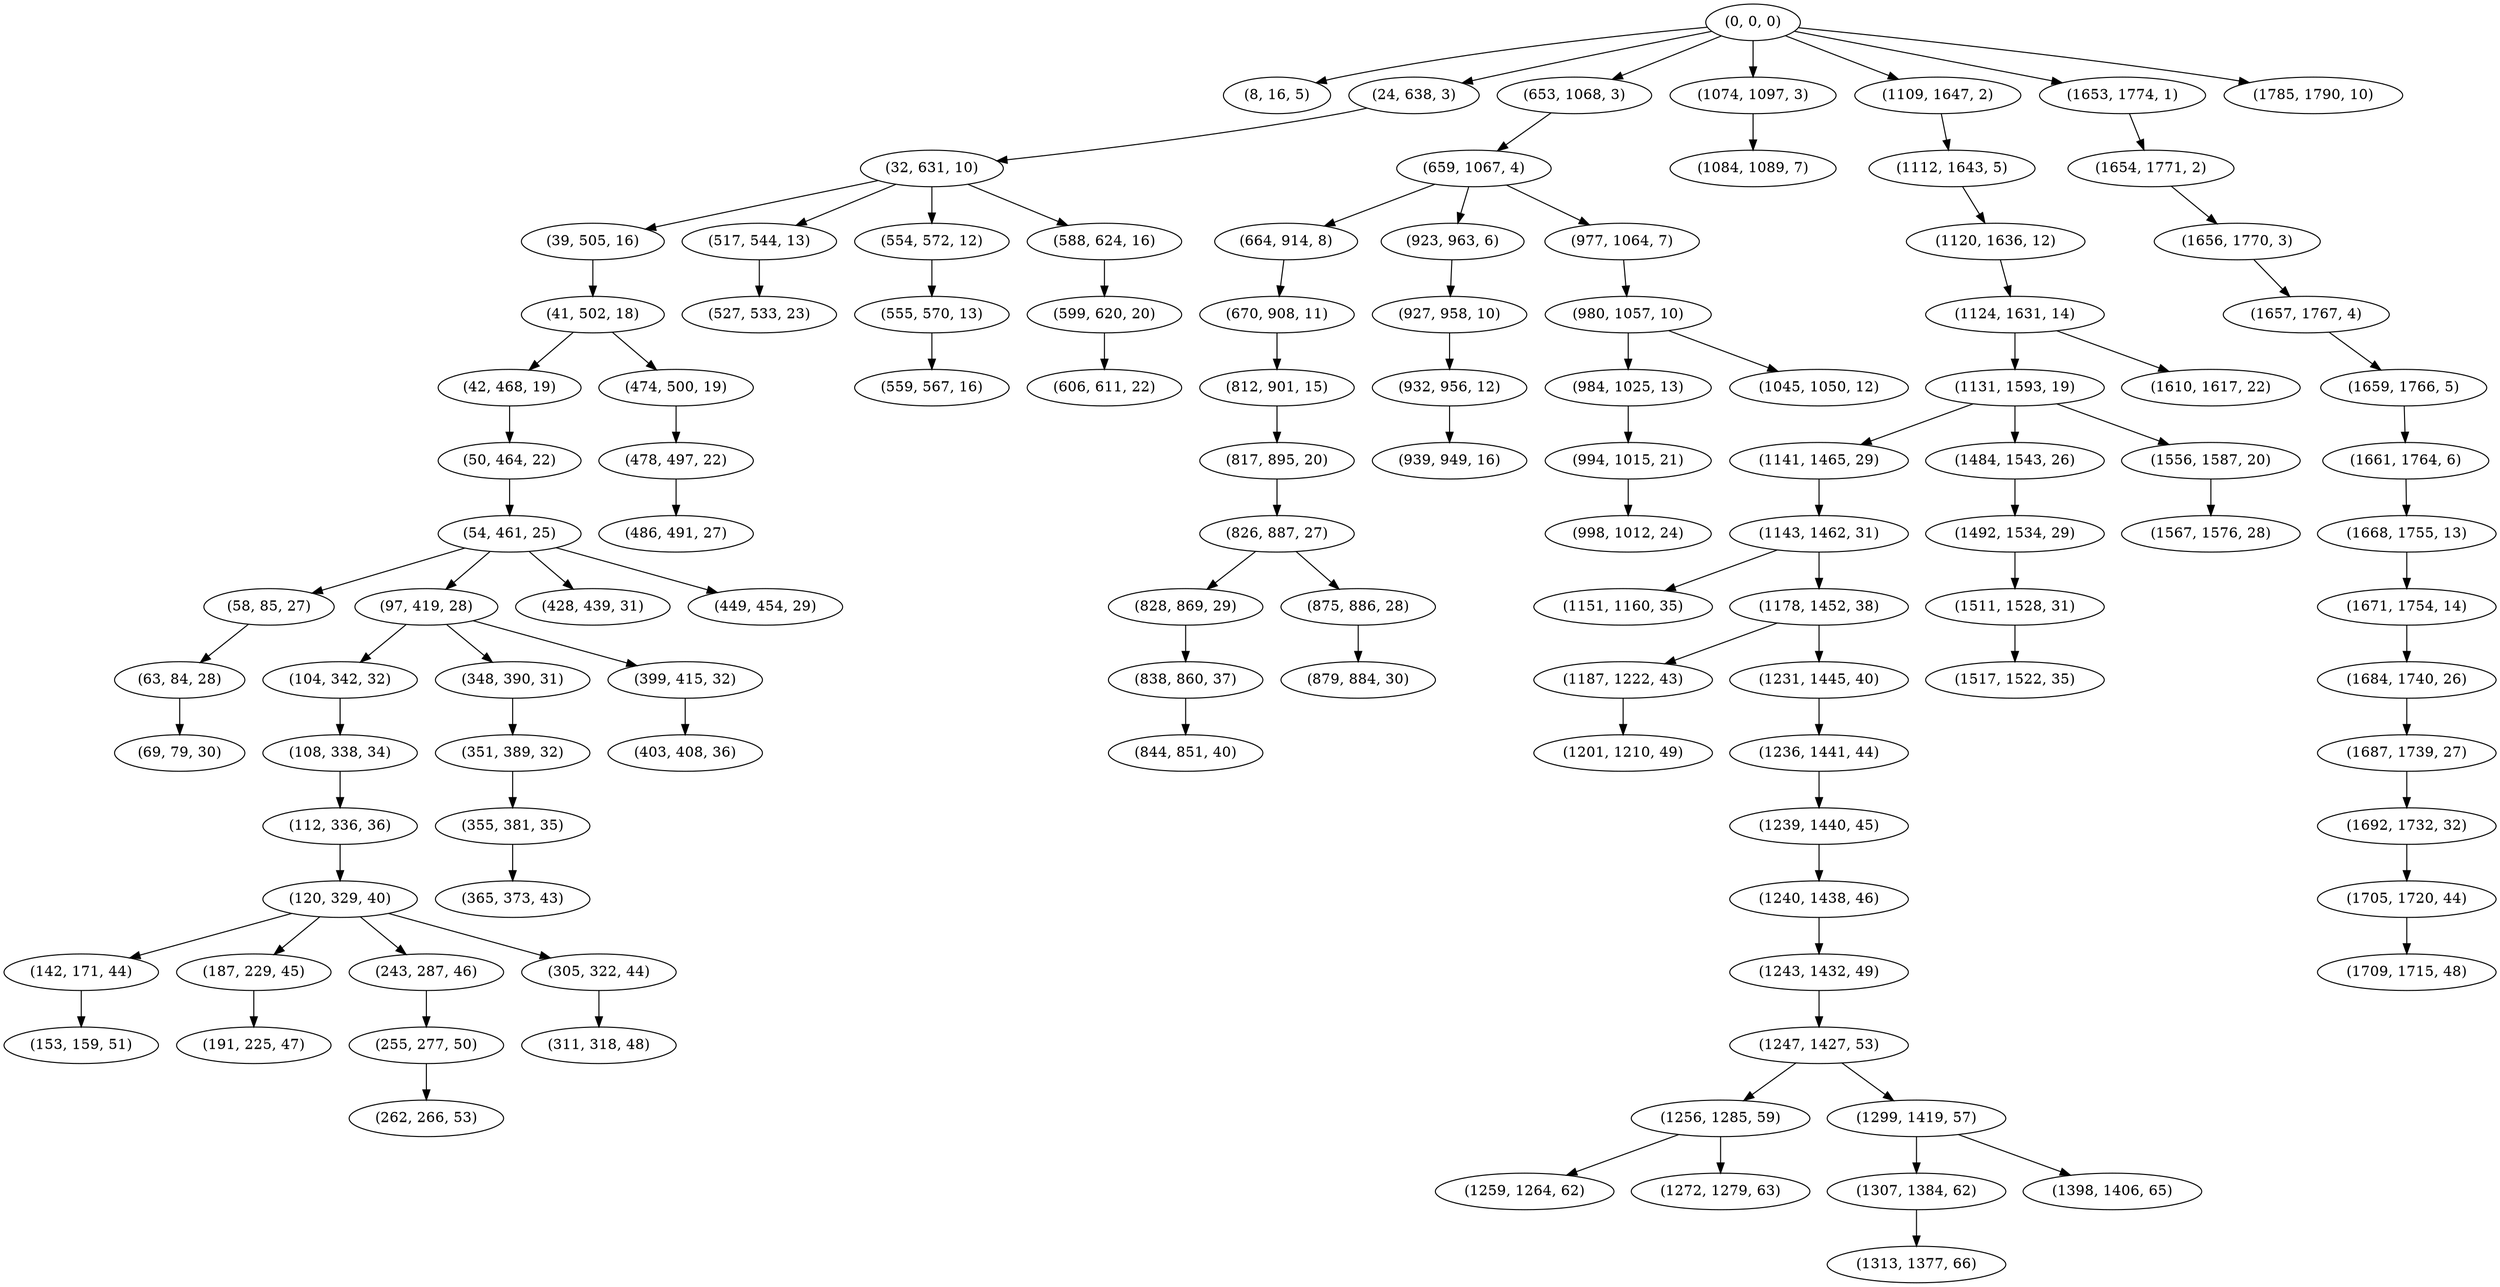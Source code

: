 digraph tree {
    "(0, 0, 0)";
    "(8, 16, 5)";
    "(24, 638, 3)";
    "(32, 631, 10)";
    "(39, 505, 16)";
    "(41, 502, 18)";
    "(42, 468, 19)";
    "(50, 464, 22)";
    "(54, 461, 25)";
    "(58, 85, 27)";
    "(63, 84, 28)";
    "(69, 79, 30)";
    "(97, 419, 28)";
    "(104, 342, 32)";
    "(108, 338, 34)";
    "(112, 336, 36)";
    "(120, 329, 40)";
    "(142, 171, 44)";
    "(153, 159, 51)";
    "(187, 229, 45)";
    "(191, 225, 47)";
    "(243, 287, 46)";
    "(255, 277, 50)";
    "(262, 266, 53)";
    "(305, 322, 44)";
    "(311, 318, 48)";
    "(348, 390, 31)";
    "(351, 389, 32)";
    "(355, 381, 35)";
    "(365, 373, 43)";
    "(399, 415, 32)";
    "(403, 408, 36)";
    "(428, 439, 31)";
    "(449, 454, 29)";
    "(474, 500, 19)";
    "(478, 497, 22)";
    "(486, 491, 27)";
    "(517, 544, 13)";
    "(527, 533, 23)";
    "(554, 572, 12)";
    "(555, 570, 13)";
    "(559, 567, 16)";
    "(588, 624, 16)";
    "(599, 620, 20)";
    "(606, 611, 22)";
    "(653, 1068, 3)";
    "(659, 1067, 4)";
    "(664, 914, 8)";
    "(670, 908, 11)";
    "(812, 901, 15)";
    "(817, 895, 20)";
    "(826, 887, 27)";
    "(828, 869, 29)";
    "(838, 860, 37)";
    "(844, 851, 40)";
    "(875, 886, 28)";
    "(879, 884, 30)";
    "(923, 963, 6)";
    "(927, 958, 10)";
    "(932, 956, 12)";
    "(939, 949, 16)";
    "(977, 1064, 7)";
    "(980, 1057, 10)";
    "(984, 1025, 13)";
    "(994, 1015, 21)";
    "(998, 1012, 24)";
    "(1045, 1050, 12)";
    "(1074, 1097, 3)";
    "(1084, 1089, 7)";
    "(1109, 1647, 2)";
    "(1112, 1643, 5)";
    "(1120, 1636, 12)";
    "(1124, 1631, 14)";
    "(1131, 1593, 19)";
    "(1141, 1465, 29)";
    "(1143, 1462, 31)";
    "(1151, 1160, 35)";
    "(1178, 1452, 38)";
    "(1187, 1222, 43)";
    "(1201, 1210, 49)";
    "(1231, 1445, 40)";
    "(1236, 1441, 44)";
    "(1239, 1440, 45)";
    "(1240, 1438, 46)";
    "(1243, 1432, 49)";
    "(1247, 1427, 53)";
    "(1256, 1285, 59)";
    "(1259, 1264, 62)";
    "(1272, 1279, 63)";
    "(1299, 1419, 57)";
    "(1307, 1384, 62)";
    "(1313, 1377, 66)";
    "(1398, 1406, 65)";
    "(1484, 1543, 26)";
    "(1492, 1534, 29)";
    "(1511, 1528, 31)";
    "(1517, 1522, 35)";
    "(1556, 1587, 20)";
    "(1567, 1576, 28)";
    "(1610, 1617, 22)";
    "(1653, 1774, 1)";
    "(1654, 1771, 2)";
    "(1656, 1770, 3)";
    "(1657, 1767, 4)";
    "(1659, 1766, 5)";
    "(1661, 1764, 6)";
    "(1668, 1755, 13)";
    "(1671, 1754, 14)";
    "(1684, 1740, 26)";
    "(1687, 1739, 27)";
    "(1692, 1732, 32)";
    "(1705, 1720, 44)";
    "(1709, 1715, 48)";
    "(1785, 1790, 10)";
    "(0, 0, 0)" -> "(8, 16, 5)";
    "(0, 0, 0)" -> "(24, 638, 3)";
    "(0, 0, 0)" -> "(653, 1068, 3)";
    "(0, 0, 0)" -> "(1074, 1097, 3)";
    "(0, 0, 0)" -> "(1109, 1647, 2)";
    "(0, 0, 0)" -> "(1653, 1774, 1)";
    "(0, 0, 0)" -> "(1785, 1790, 10)";
    "(24, 638, 3)" -> "(32, 631, 10)";
    "(32, 631, 10)" -> "(39, 505, 16)";
    "(32, 631, 10)" -> "(517, 544, 13)";
    "(32, 631, 10)" -> "(554, 572, 12)";
    "(32, 631, 10)" -> "(588, 624, 16)";
    "(39, 505, 16)" -> "(41, 502, 18)";
    "(41, 502, 18)" -> "(42, 468, 19)";
    "(41, 502, 18)" -> "(474, 500, 19)";
    "(42, 468, 19)" -> "(50, 464, 22)";
    "(50, 464, 22)" -> "(54, 461, 25)";
    "(54, 461, 25)" -> "(58, 85, 27)";
    "(54, 461, 25)" -> "(97, 419, 28)";
    "(54, 461, 25)" -> "(428, 439, 31)";
    "(54, 461, 25)" -> "(449, 454, 29)";
    "(58, 85, 27)" -> "(63, 84, 28)";
    "(63, 84, 28)" -> "(69, 79, 30)";
    "(97, 419, 28)" -> "(104, 342, 32)";
    "(97, 419, 28)" -> "(348, 390, 31)";
    "(97, 419, 28)" -> "(399, 415, 32)";
    "(104, 342, 32)" -> "(108, 338, 34)";
    "(108, 338, 34)" -> "(112, 336, 36)";
    "(112, 336, 36)" -> "(120, 329, 40)";
    "(120, 329, 40)" -> "(142, 171, 44)";
    "(120, 329, 40)" -> "(187, 229, 45)";
    "(120, 329, 40)" -> "(243, 287, 46)";
    "(120, 329, 40)" -> "(305, 322, 44)";
    "(142, 171, 44)" -> "(153, 159, 51)";
    "(187, 229, 45)" -> "(191, 225, 47)";
    "(243, 287, 46)" -> "(255, 277, 50)";
    "(255, 277, 50)" -> "(262, 266, 53)";
    "(305, 322, 44)" -> "(311, 318, 48)";
    "(348, 390, 31)" -> "(351, 389, 32)";
    "(351, 389, 32)" -> "(355, 381, 35)";
    "(355, 381, 35)" -> "(365, 373, 43)";
    "(399, 415, 32)" -> "(403, 408, 36)";
    "(474, 500, 19)" -> "(478, 497, 22)";
    "(478, 497, 22)" -> "(486, 491, 27)";
    "(517, 544, 13)" -> "(527, 533, 23)";
    "(554, 572, 12)" -> "(555, 570, 13)";
    "(555, 570, 13)" -> "(559, 567, 16)";
    "(588, 624, 16)" -> "(599, 620, 20)";
    "(599, 620, 20)" -> "(606, 611, 22)";
    "(653, 1068, 3)" -> "(659, 1067, 4)";
    "(659, 1067, 4)" -> "(664, 914, 8)";
    "(659, 1067, 4)" -> "(923, 963, 6)";
    "(659, 1067, 4)" -> "(977, 1064, 7)";
    "(664, 914, 8)" -> "(670, 908, 11)";
    "(670, 908, 11)" -> "(812, 901, 15)";
    "(812, 901, 15)" -> "(817, 895, 20)";
    "(817, 895, 20)" -> "(826, 887, 27)";
    "(826, 887, 27)" -> "(828, 869, 29)";
    "(826, 887, 27)" -> "(875, 886, 28)";
    "(828, 869, 29)" -> "(838, 860, 37)";
    "(838, 860, 37)" -> "(844, 851, 40)";
    "(875, 886, 28)" -> "(879, 884, 30)";
    "(923, 963, 6)" -> "(927, 958, 10)";
    "(927, 958, 10)" -> "(932, 956, 12)";
    "(932, 956, 12)" -> "(939, 949, 16)";
    "(977, 1064, 7)" -> "(980, 1057, 10)";
    "(980, 1057, 10)" -> "(984, 1025, 13)";
    "(980, 1057, 10)" -> "(1045, 1050, 12)";
    "(984, 1025, 13)" -> "(994, 1015, 21)";
    "(994, 1015, 21)" -> "(998, 1012, 24)";
    "(1074, 1097, 3)" -> "(1084, 1089, 7)";
    "(1109, 1647, 2)" -> "(1112, 1643, 5)";
    "(1112, 1643, 5)" -> "(1120, 1636, 12)";
    "(1120, 1636, 12)" -> "(1124, 1631, 14)";
    "(1124, 1631, 14)" -> "(1131, 1593, 19)";
    "(1124, 1631, 14)" -> "(1610, 1617, 22)";
    "(1131, 1593, 19)" -> "(1141, 1465, 29)";
    "(1131, 1593, 19)" -> "(1484, 1543, 26)";
    "(1131, 1593, 19)" -> "(1556, 1587, 20)";
    "(1141, 1465, 29)" -> "(1143, 1462, 31)";
    "(1143, 1462, 31)" -> "(1151, 1160, 35)";
    "(1143, 1462, 31)" -> "(1178, 1452, 38)";
    "(1178, 1452, 38)" -> "(1187, 1222, 43)";
    "(1178, 1452, 38)" -> "(1231, 1445, 40)";
    "(1187, 1222, 43)" -> "(1201, 1210, 49)";
    "(1231, 1445, 40)" -> "(1236, 1441, 44)";
    "(1236, 1441, 44)" -> "(1239, 1440, 45)";
    "(1239, 1440, 45)" -> "(1240, 1438, 46)";
    "(1240, 1438, 46)" -> "(1243, 1432, 49)";
    "(1243, 1432, 49)" -> "(1247, 1427, 53)";
    "(1247, 1427, 53)" -> "(1256, 1285, 59)";
    "(1247, 1427, 53)" -> "(1299, 1419, 57)";
    "(1256, 1285, 59)" -> "(1259, 1264, 62)";
    "(1256, 1285, 59)" -> "(1272, 1279, 63)";
    "(1299, 1419, 57)" -> "(1307, 1384, 62)";
    "(1299, 1419, 57)" -> "(1398, 1406, 65)";
    "(1307, 1384, 62)" -> "(1313, 1377, 66)";
    "(1484, 1543, 26)" -> "(1492, 1534, 29)";
    "(1492, 1534, 29)" -> "(1511, 1528, 31)";
    "(1511, 1528, 31)" -> "(1517, 1522, 35)";
    "(1556, 1587, 20)" -> "(1567, 1576, 28)";
    "(1653, 1774, 1)" -> "(1654, 1771, 2)";
    "(1654, 1771, 2)" -> "(1656, 1770, 3)";
    "(1656, 1770, 3)" -> "(1657, 1767, 4)";
    "(1657, 1767, 4)" -> "(1659, 1766, 5)";
    "(1659, 1766, 5)" -> "(1661, 1764, 6)";
    "(1661, 1764, 6)" -> "(1668, 1755, 13)";
    "(1668, 1755, 13)" -> "(1671, 1754, 14)";
    "(1671, 1754, 14)" -> "(1684, 1740, 26)";
    "(1684, 1740, 26)" -> "(1687, 1739, 27)";
    "(1687, 1739, 27)" -> "(1692, 1732, 32)";
    "(1692, 1732, 32)" -> "(1705, 1720, 44)";
    "(1705, 1720, 44)" -> "(1709, 1715, 48)";
}
